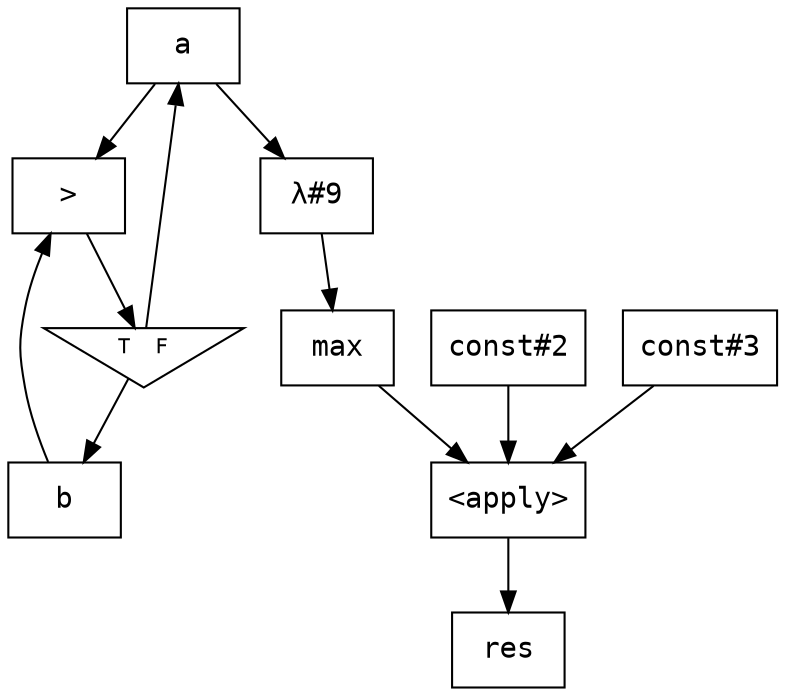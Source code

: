 digraph G {
  node [fontname="Courier",shape=box];
  flowInst0 [label="res"];
  flowInst1 [label="max"];
  flowInst2 [label="const#2"];
  flowInst3 [label="const#3"];
  flowInst4 [label="<apply>"];
  flowInst5 [label="b"];
  flowInst6 [label="a"];
  flowInst7 [label=">"];
  flowInst8 [shape=triangle,orientation=180,label="T  F",fontsize=10];
  flowInst9 [label="λ#9"];
  flowInst9 -> flowInst1;
  flowInst6 -> flowInst9;
  flowInst8 -> flowInst5;
  flowInst8 -> flowInst6;
  flowInst7 -> flowInst8;
  flowInst5 -> flowInst7;
  flowInst6 -> flowInst7;
  flowInst4 -> flowInst0;
  flowInst3 -> flowInst4;
  flowInst2 -> flowInst4;
  flowInst1 -> flowInst4;
}
